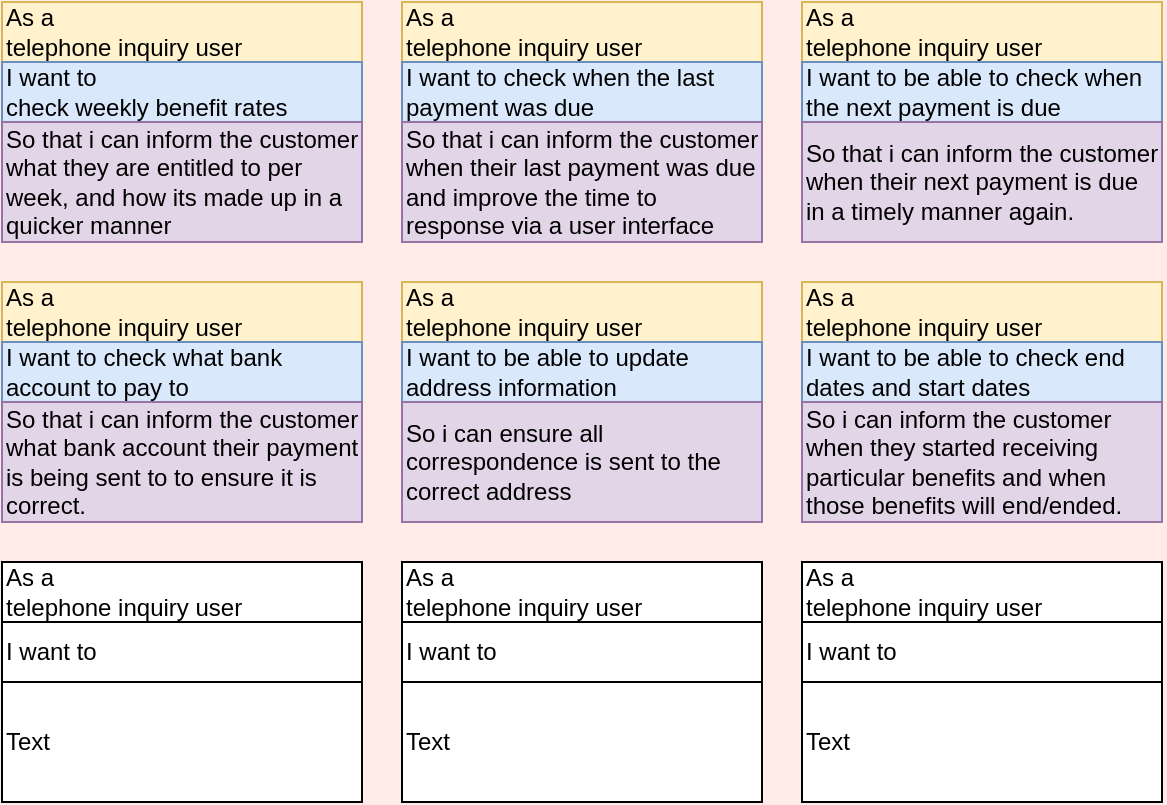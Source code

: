 <mxfile version="16.6.3" type="github">
  <diagram id="C5RBs43oDa-KdzZeNtuy" name="User-Stories">
    <mxGraphModel dx="1426" dy="714" grid="0" gridSize="10" guides="1" tooltips="1" connect="1" arrows="1" fold="1" page="1" pageScale="1" pageWidth="827" pageHeight="1169" background="#FFECE8" math="0" shadow="0">
      <root>
        <mxCell id="WIyWlLk6GJQsqaUBKTNV-0" />
        <mxCell id="WIyWlLk6GJQsqaUBKTNV-1" parent="WIyWlLk6GJQsqaUBKTNV-0" />
        <mxCell id="-pO2XmQCndsoNApmB1Te-9" value="" style="group" vertex="1" connectable="0" parent="WIyWlLk6GJQsqaUBKTNV-1">
          <mxGeometry x="40" y="40" width="180" height="120" as="geometry" />
        </mxCell>
        <mxCell id="-pO2XmQCndsoNApmB1Te-0" value="" style="rounded=0;whiteSpace=wrap;html=1;" vertex="1" parent="-pO2XmQCndsoNApmB1Te-9">
          <mxGeometry width="180" height="120" as="geometry" />
        </mxCell>
        <mxCell id="-pO2XmQCndsoNApmB1Te-2" value="" style="endArrow=none;html=1;rounded=0;exitX=0;exitY=0.25;exitDx=0;exitDy=0;entryX=1;entryY=0.25;entryDx=0;entryDy=0;" edge="1" parent="-pO2XmQCndsoNApmB1Te-9" source="-pO2XmQCndsoNApmB1Te-0" target="-pO2XmQCndsoNApmB1Te-0">
          <mxGeometry width="50" height="50" relative="1" as="geometry">
            <mxPoint x="350" y="230" as="sourcePoint" />
            <mxPoint x="400" y="180" as="targetPoint" />
            <Array as="points" />
          </mxGeometry>
        </mxCell>
        <mxCell id="-pO2XmQCndsoNApmB1Te-3" value="&lt;div align=&quot;left&quot;&gt;As a &lt;/div&gt;telephone inquiry user" style="text;html=1;strokeColor=#d6b656;fillColor=#fff2cc;align=left;verticalAlign=middle;whiteSpace=wrap;rounded=0;" vertex="1" parent="-pO2XmQCndsoNApmB1Te-9">
          <mxGeometry width="180" height="30" as="geometry" />
        </mxCell>
        <mxCell id="-pO2XmQCndsoNApmB1Te-6" value="" style="endArrow=none;html=1;rounded=0;entryX=1;entryY=0.5;entryDx=0;entryDy=0;" edge="1" parent="-pO2XmQCndsoNApmB1Te-9" target="-pO2XmQCndsoNApmB1Te-0">
          <mxGeometry width="50" height="50" relative="1" as="geometry">
            <mxPoint y="60" as="sourcePoint" />
            <mxPoint x="50" y="10" as="targetPoint" />
          </mxGeometry>
        </mxCell>
        <mxCell id="-pO2XmQCndsoNApmB1Te-7" value="&lt;div align=&quot;left&quot;&gt;I want to &lt;/div&gt;check weekly benefit rates" style="text;html=1;strokeColor=#6c8ebf;fillColor=#dae8fc;align=left;verticalAlign=middle;whiteSpace=wrap;rounded=0;" vertex="1" parent="-pO2XmQCndsoNApmB1Te-9">
          <mxGeometry y="30" width="180" height="30" as="geometry" />
        </mxCell>
        <mxCell id="-pO2XmQCndsoNApmB1Te-8" value="So that i can inform the customer what they are entitled to per week, and how its made up in a quicker manner" style="text;html=1;strokeColor=#9673a6;fillColor=#e1d5e7;align=left;verticalAlign=middle;whiteSpace=wrap;rounded=0;" vertex="1" parent="-pO2XmQCndsoNApmB1Te-9">
          <mxGeometry y="60" width="180" height="60" as="geometry" />
        </mxCell>
        <mxCell id="-pO2XmQCndsoNApmB1Te-10" value="" style="group;fillColor=#fff2cc;strokeColor=#d6b656;" vertex="1" connectable="0" parent="WIyWlLk6GJQsqaUBKTNV-1">
          <mxGeometry x="240" y="40" width="180" height="120" as="geometry" />
        </mxCell>
        <mxCell id="-pO2XmQCndsoNApmB1Te-11" value="" style="rounded=0;whiteSpace=wrap;html=1;" vertex="1" parent="-pO2XmQCndsoNApmB1Te-10">
          <mxGeometry width="180" height="120" as="geometry" />
        </mxCell>
        <mxCell id="-pO2XmQCndsoNApmB1Te-12" value="" style="endArrow=none;html=1;rounded=0;exitX=0;exitY=0.25;exitDx=0;exitDy=0;entryX=1;entryY=0.25;entryDx=0;entryDy=0;" edge="1" parent="-pO2XmQCndsoNApmB1Te-10" source="-pO2XmQCndsoNApmB1Te-11" target="-pO2XmQCndsoNApmB1Te-11">
          <mxGeometry width="50" height="50" relative="1" as="geometry">
            <mxPoint x="350" y="230" as="sourcePoint" />
            <mxPoint x="400" y="180" as="targetPoint" />
            <Array as="points" />
          </mxGeometry>
        </mxCell>
        <mxCell id="-pO2XmQCndsoNApmB1Te-13" value="&lt;div align=&quot;left&quot;&gt;As a &lt;/div&gt;telephone inquiry user" style="text;html=1;strokeColor=#d6b656;fillColor=#fff2cc;align=left;verticalAlign=middle;whiteSpace=wrap;rounded=0;" vertex="1" parent="-pO2XmQCndsoNApmB1Te-10">
          <mxGeometry width="180" height="30" as="geometry" />
        </mxCell>
        <mxCell id="-pO2XmQCndsoNApmB1Te-14" value="" style="endArrow=none;html=1;rounded=0;entryX=1;entryY=0.5;entryDx=0;entryDy=0;" edge="1" parent="-pO2XmQCndsoNApmB1Te-10" target="-pO2XmQCndsoNApmB1Te-11">
          <mxGeometry width="50" height="50" relative="1" as="geometry">
            <mxPoint y="60" as="sourcePoint" />
            <mxPoint x="50" y="10" as="targetPoint" />
          </mxGeometry>
        </mxCell>
        <mxCell id="-pO2XmQCndsoNApmB1Te-15" value="I want to check when the last payment was due" style="text;html=1;strokeColor=#6c8ebf;fillColor=#dae8fc;align=left;verticalAlign=middle;whiteSpace=wrap;rounded=0;" vertex="1" parent="-pO2XmQCndsoNApmB1Te-10">
          <mxGeometry y="30" width="180" height="30" as="geometry" />
        </mxCell>
        <mxCell id="-pO2XmQCndsoNApmB1Te-16" value="So that i can inform the customer when their last payment was due and improve the time to response via a user interface" style="text;html=1;strokeColor=#9673a6;fillColor=#e1d5e7;align=left;verticalAlign=middle;whiteSpace=wrap;rounded=0;" vertex="1" parent="-pO2XmQCndsoNApmB1Te-10">
          <mxGeometry y="60" width="180" height="60" as="geometry" />
        </mxCell>
        <mxCell id="-pO2XmQCndsoNApmB1Te-17" value="" style="group" vertex="1" connectable="0" parent="WIyWlLk6GJQsqaUBKTNV-1">
          <mxGeometry x="440" y="40" width="180" height="120" as="geometry" />
        </mxCell>
        <mxCell id="-pO2XmQCndsoNApmB1Te-18" value="" style="rounded=0;whiteSpace=wrap;html=1;" vertex="1" parent="-pO2XmQCndsoNApmB1Te-17">
          <mxGeometry width="180" height="120" as="geometry" />
        </mxCell>
        <mxCell id="-pO2XmQCndsoNApmB1Te-19" value="" style="endArrow=none;html=1;rounded=0;exitX=0;exitY=0.25;exitDx=0;exitDy=0;entryX=1;entryY=0.25;entryDx=0;entryDy=0;" edge="1" parent="-pO2XmQCndsoNApmB1Te-17" source="-pO2XmQCndsoNApmB1Te-18" target="-pO2XmQCndsoNApmB1Te-18">
          <mxGeometry width="50" height="50" relative="1" as="geometry">
            <mxPoint x="350" y="230" as="sourcePoint" />
            <mxPoint x="400" y="180" as="targetPoint" />
            <Array as="points" />
          </mxGeometry>
        </mxCell>
        <mxCell id="-pO2XmQCndsoNApmB1Te-20" value="&lt;div align=&quot;left&quot;&gt;As a &lt;/div&gt;telephone inquiry user" style="text;html=1;strokeColor=#d6b656;fillColor=#fff2cc;align=left;verticalAlign=middle;whiteSpace=wrap;rounded=0;" vertex="1" parent="-pO2XmQCndsoNApmB1Te-17">
          <mxGeometry width="180" height="30" as="geometry" />
        </mxCell>
        <mxCell id="-pO2XmQCndsoNApmB1Te-21" value="" style="endArrow=none;html=1;rounded=0;entryX=1;entryY=0.5;entryDx=0;entryDy=0;" edge="1" parent="-pO2XmQCndsoNApmB1Te-17" target="-pO2XmQCndsoNApmB1Te-18">
          <mxGeometry width="50" height="50" relative="1" as="geometry">
            <mxPoint y="60" as="sourcePoint" />
            <mxPoint x="50" y="10" as="targetPoint" />
          </mxGeometry>
        </mxCell>
        <mxCell id="-pO2XmQCndsoNApmB1Te-22" value="&lt;div align=&quot;left&quot;&gt;I want to be able to check when the next payment is due&lt;br&gt;&lt;/div&gt;" style="text;html=1;strokeColor=#6c8ebf;fillColor=#dae8fc;align=left;verticalAlign=middle;whiteSpace=wrap;rounded=0;" vertex="1" parent="-pO2XmQCndsoNApmB1Te-17">
          <mxGeometry y="30" width="180" height="30" as="geometry" />
        </mxCell>
        <mxCell id="-pO2XmQCndsoNApmB1Te-23" value="So that i can inform the customer when their next payment is due in a timely manner again." style="text;html=1;strokeColor=#9673a6;fillColor=#e1d5e7;align=left;verticalAlign=middle;whiteSpace=wrap;rounded=0;" vertex="1" parent="-pO2XmQCndsoNApmB1Te-17">
          <mxGeometry y="60" width="180" height="60" as="geometry" />
        </mxCell>
        <mxCell id="-pO2XmQCndsoNApmB1Te-24" value="" style="group" vertex="1" connectable="0" parent="WIyWlLk6GJQsqaUBKTNV-1">
          <mxGeometry x="40" y="180" width="180" height="120" as="geometry" />
        </mxCell>
        <mxCell id="-pO2XmQCndsoNApmB1Te-25" value="" style="rounded=0;whiteSpace=wrap;html=1;" vertex="1" parent="-pO2XmQCndsoNApmB1Te-24">
          <mxGeometry width="180" height="120" as="geometry" />
        </mxCell>
        <mxCell id="-pO2XmQCndsoNApmB1Te-26" value="" style="endArrow=none;html=1;rounded=0;exitX=0;exitY=0.25;exitDx=0;exitDy=0;entryX=1;entryY=0.25;entryDx=0;entryDy=0;" edge="1" parent="-pO2XmQCndsoNApmB1Te-24" source="-pO2XmQCndsoNApmB1Te-25" target="-pO2XmQCndsoNApmB1Te-25">
          <mxGeometry width="50" height="50" relative="1" as="geometry">
            <mxPoint x="350" y="230" as="sourcePoint" />
            <mxPoint x="400" y="180" as="targetPoint" />
            <Array as="points" />
          </mxGeometry>
        </mxCell>
        <mxCell id="-pO2XmQCndsoNApmB1Te-27" value="&lt;div align=&quot;left&quot;&gt;As a &lt;/div&gt;telephone inquiry user" style="text;html=1;strokeColor=#d6b656;fillColor=#fff2cc;align=left;verticalAlign=middle;whiteSpace=wrap;rounded=0;" vertex="1" parent="-pO2XmQCndsoNApmB1Te-24">
          <mxGeometry width="180" height="30" as="geometry" />
        </mxCell>
        <mxCell id="-pO2XmQCndsoNApmB1Te-28" value="" style="endArrow=none;html=1;rounded=0;entryX=1;entryY=0.5;entryDx=0;entryDy=0;" edge="1" parent="-pO2XmQCndsoNApmB1Te-24" target="-pO2XmQCndsoNApmB1Te-25">
          <mxGeometry width="50" height="50" relative="1" as="geometry">
            <mxPoint y="60" as="sourcePoint" />
            <mxPoint x="50" y="10" as="targetPoint" />
          </mxGeometry>
        </mxCell>
        <mxCell id="-pO2XmQCndsoNApmB1Te-29" value="&lt;div align=&quot;left&quot;&gt;I want to check what bank account to pay to&lt;span style=&quot;white-space: pre&quot;&gt;	&lt;/span&gt;&lt;br&gt;&lt;/div&gt;" style="text;html=1;strokeColor=#6c8ebf;fillColor=#dae8fc;align=left;verticalAlign=middle;whiteSpace=wrap;rounded=0;" vertex="1" parent="-pO2XmQCndsoNApmB1Te-24">
          <mxGeometry y="30" width="180" height="30" as="geometry" />
        </mxCell>
        <mxCell id="-pO2XmQCndsoNApmB1Te-30" value="So that i can inform the customer what bank account their payment is being sent to to ensure it is correct." style="text;html=1;strokeColor=#9673a6;fillColor=#e1d5e7;align=left;verticalAlign=middle;whiteSpace=wrap;rounded=0;" vertex="1" parent="-pO2XmQCndsoNApmB1Te-24">
          <mxGeometry y="60" width="180" height="60" as="geometry" />
        </mxCell>
        <mxCell id="-pO2XmQCndsoNApmB1Te-31" value="" style="group" vertex="1" connectable="0" parent="WIyWlLk6GJQsqaUBKTNV-1">
          <mxGeometry x="240" y="180" width="180" height="120" as="geometry" />
        </mxCell>
        <mxCell id="-pO2XmQCndsoNApmB1Te-32" value="" style="rounded=0;whiteSpace=wrap;html=1;" vertex="1" parent="-pO2XmQCndsoNApmB1Te-31">
          <mxGeometry width="180" height="120" as="geometry" />
        </mxCell>
        <mxCell id="-pO2XmQCndsoNApmB1Te-33" value="" style="endArrow=none;html=1;rounded=0;exitX=0;exitY=0.25;exitDx=0;exitDy=0;entryX=1;entryY=0.25;entryDx=0;entryDy=0;" edge="1" parent="-pO2XmQCndsoNApmB1Te-31" source="-pO2XmQCndsoNApmB1Te-32" target="-pO2XmQCndsoNApmB1Te-32">
          <mxGeometry width="50" height="50" relative="1" as="geometry">
            <mxPoint x="350" y="230" as="sourcePoint" />
            <mxPoint x="400" y="180" as="targetPoint" />
            <Array as="points" />
          </mxGeometry>
        </mxCell>
        <mxCell id="-pO2XmQCndsoNApmB1Te-34" value="&lt;div align=&quot;left&quot;&gt;As a &lt;/div&gt;telephone inquiry user" style="text;html=1;strokeColor=#d6b656;fillColor=#fff2cc;align=left;verticalAlign=middle;whiteSpace=wrap;rounded=0;" vertex="1" parent="-pO2XmQCndsoNApmB1Te-31">
          <mxGeometry width="180" height="30" as="geometry" />
        </mxCell>
        <mxCell id="-pO2XmQCndsoNApmB1Te-35" value="" style="endArrow=none;html=1;rounded=0;entryX=1;entryY=0.5;entryDx=0;entryDy=0;" edge="1" parent="-pO2XmQCndsoNApmB1Te-31" target="-pO2XmQCndsoNApmB1Te-32">
          <mxGeometry width="50" height="50" relative="1" as="geometry">
            <mxPoint y="60" as="sourcePoint" />
            <mxPoint x="50" y="10" as="targetPoint" />
          </mxGeometry>
        </mxCell>
        <mxCell id="-pO2XmQCndsoNApmB1Te-36" value="&lt;div align=&quot;left&quot;&gt;I want to be able to update address information &lt;/div&gt;" style="text;html=1;strokeColor=#6c8ebf;fillColor=#dae8fc;align=left;verticalAlign=middle;whiteSpace=wrap;rounded=0;" vertex="1" parent="-pO2XmQCndsoNApmB1Te-31">
          <mxGeometry y="30" width="180" height="30" as="geometry" />
        </mxCell>
        <mxCell id="-pO2XmQCndsoNApmB1Te-37" value="So i can ensure all correspondence is sent to the correct address" style="text;html=1;strokeColor=#9673a6;fillColor=#e1d5e7;align=left;verticalAlign=middle;whiteSpace=wrap;rounded=0;" vertex="1" parent="-pO2XmQCndsoNApmB1Te-31">
          <mxGeometry y="60" width="180" height="60" as="geometry" />
        </mxCell>
        <mxCell id="-pO2XmQCndsoNApmB1Te-38" value="" style="group" vertex="1" connectable="0" parent="WIyWlLk6GJQsqaUBKTNV-1">
          <mxGeometry x="440" y="180" width="180" height="120" as="geometry" />
        </mxCell>
        <mxCell id="-pO2XmQCndsoNApmB1Te-39" value="" style="rounded=0;whiteSpace=wrap;html=1;" vertex="1" parent="-pO2XmQCndsoNApmB1Te-38">
          <mxGeometry width="180" height="120" as="geometry" />
        </mxCell>
        <mxCell id="-pO2XmQCndsoNApmB1Te-40" value="" style="endArrow=none;html=1;rounded=0;exitX=0;exitY=0.25;exitDx=0;exitDy=0;entryX=1;entryY=0.25;entryDx=0;entryDy=0;" edge="1" parent="-pO2XmQCndsoNApmB1Te-38" source="-pO2XmQCndsoNApmB1Te-39" target="-pO2XmQCndsoNApmB1Te-39">
          <mxGeometry width="50" height="50" relative="1" as="geometry">
            <mxPoint x="350" y="230" as="sourcePoint" />
            <mxPoint x="400" y="180" as="targetPoint" />
            <Array as="points" />
          </mxGeometry>
        </mxCell>
        <mxCell id="-pO2XmQCndsoNApmB1Te-41" value="&lt;div align=&quot;left&quot;&gt;As a &lt;/div&gt;telephone inquiry user" style="text;html=1;strokeColor=#d6b656;fillColor=#fff2cc;align=left;verticalAlign=middle;whiteSpace=wrap;rounded=0;" vertex="1" parent="-pO2XmQCndsoNApmB1Te-38">
          <mxGeometry width="180" height="30" as="geometry" />
        </mxCell>
        <mxCell id="-pO2XmQCndsoNApmB1Te-42" value="" style="endArrow=none;html=1;rounded=0;entryX=1;entryY=0.5;entryDx=0;entryDy=0;" edge="1" parent="-pO2XmQCndsoNApmB1Te-38" target="-pO2XmQCndsoNApmB1Te-39">
          <mxGeometry width="50" height="50" relative="1" as="geometry">
            <mxPoint y="60" as="sourcePoint" />
            <mxPoint x="50" y="10" as="targetPoint" />
          </mxGeometry>
        </mxCell>
        <mxCell id="-pO2XmQCndsoNApmB1Te-43" value="&lt;div align=&quot;left&quot;&gt;I want to be able to check end dates and start dates &lt;br&gt;&lt;/div&gt;" style="text;html=1;strokeColor=#6c8ebf;fillColor=#dae8fc;align=left;verticalAlign=middle;whiteSpace=wrap;rounded=0;" vertex="1" parent="-pO2XmQCndsoNApmB1Te-38">
          <mxGeometry y="30" width="180" height="30" as="geometry" />
        </mxCell>
        <mxCell id="-pO2XmQCndsoNApmB1Te-44" value="So i can inform the customer when they started receiving particular benefits and when those benefits will end/ended." style="text;html=1;strokeColor=#9673a6;fillColor=#e1d5e7;align=left;verticalAlign=middle;whiteSpace=wrap;rounded=0;" vertex="1" parent="-pO2XmQCndsoNApmB1Te-38">
          <mxGeometry y="60" width="180" height="60" as="geometry" />
        </mxCell>
        <mxCell id="-pO2XmQCndsoNApmB1Te-45" value="" style="group" vertex="1" connectable="0" parent="WIyWlLk6GJQsqaUBKTNV-1">
          <mxGeometry x="40" y="320" width="180" height="120" as="geometry" />
        </mxCell>
        <mxCell id="-pO2XmQCndsoNApmB1Te-46" value="" style="rounded=0;whiteSpace=wrap;html=1;" vertex="1" parent="-pO2XmQCndsoNApmB1Te-45">
          <mxGeometry width="180" height="120" as="geometry" />
        </mxCell>
        <mxCell id="-pO2XmQCndsoNApmB1Te-47" value="" style="endArrow=none;html=1;rounded=0;exitX=0;exitY=0.25;exitDx=0;exitDy=0;entryX=1;entryY=0.25;entryDx=0;entryDy=0;" edge="1" parent="-pO2XmQCndsoNApmB1Te-45" source="-pO2XmQCndsoNApmB1Te-46" target="-pO2XmQCndsoNApmB1Te-46">
          <mxGeometry width="50" height="50" relative="1" as="geometry">
            <mxPoint x="350" y="230" as="sourcePoint" />
            <mxPoint x="400" y="180" as="targetPoint" />
            <Array as="points" />
          </mxGeometry>
        </mxCell>
        <mxCell id="-pO2XmQCndsoNApmB1Te-48" value="&lt;div align=&quot;left&quot;&gt;As a &lt;/div&gt;telephone inquiry user" style="text;html=1;strokeColor=none;fillColor=none;align=left;verticalAlign=middle;whiteSpace=wrap;rounded=0;" vertex="1" parent="-pO2XmQCndsoNApmB1Te-45">
          <mxGeometry width="180" height="30" as="geometry" />
        </mxCell>
        <mxCell id="-pO2XmQCndsoNApmB1Te-49" value="" style="endArrow=none;html=1;rounded=0;entryX=1;entryY=0.5;entryDx=0;entryDy=0;" edge="1" parent="-pO2XmQCndsoNApmB1Te-45" target="-pO2XmQCndsoNApmB1Te-46">
          <mxGeometry width="50" height="50" relative="1" as="geometry">
            <mxPoint y="60" as="sourcePoint" />
            <mxPoint x="50" y="10" as="targetPoint" />
          </mxGeometry>
        </mxCell>
        <mxCell id="-pO2XmQCndsoNApmB1Te-50" value="&lt;div align=&quot;left&quot;&gt;I want to &lt;/div&gt;" style="text;html=1;strokeColor=none;fillColor=none;align=left;verticalAlign=middle;whiteSpace=wrap;rounded=0;" vertex="1" parent="-pO2XmQCndsoNApmB1Te-45">
          <mxGeometry y="30" width="180" height="30" as="geometry" />
        </mxCell>
        <mxCell id="-pO2XmQCndsoNApmB1Te-51" value="&lt;div align=&quot;left&quot;&gt;Text&lt;/div&gt;" style="text;html=1;strokeColor=none;fillColor=none;align=left;verticalAlign=middle;whiteSpace=wrap;rounded=0;" vertex="1" parent="-pO2XmQCndsoNApmB1Te-45">
          <mxGeometry y="60" width="180" height="60" as="geometry" />
        </mxCell>
        <mxCell id="-pO2XmQCndsoNApmB1Te-52" value="" style="group" vertex="1" connectable="0" parent="WIyWlLk6GJQsqaUBKTNV-1">
          <mxGeometry x="240" y="320" width="180" height="120" as="geometry" />
        </mxCell>
        <mxCell id="-pO2XmQCndsoNApmB1Te-53" value="" style="rounded=0;whiteSpace=wrap;html=1;" vertex="1" parent="-pO2XmQCndsoNApmB1Te-52">
          <mxGeometry width="180" height="120" as="geometry" />
        </mxCell>
        <mxCell id="-pO2XmQCndsoNApmB1Te-54" value="" style="endArrow=none;html=1;rounded=0;exitX=0;exitY=0.25;exitDx=0;exitDy=0;entryX=1;entryY=0.25;entryDx=0;entryDy=0;" edge="1" parent="-pO2XmQCndsoNApmB1Te-52" source="-pO2XmQCndsoNApmB1Te-53" target="-pO2XmQCndsoNApmB1Te-53">
          <mxGeometry width="50" height="50" relative="1" as="geometry">
            <mxPoint x="350" y="230" as="sourcePoint" />
            <mxPoint x="400" y="180" as="targetPoint" />
            <Array as="points" />
          </mxGeometry>
        </mxCell>
        <mxCell id="-pO2XmQCndsoNApmB1Te-55" value="&lt;div align=&quot;left&quot;&gt;As a &lt;/div&gt;telephone inquiry user" style="text;html=1;strokeColor=none;fillColor=none;align=left;verticalAlign=middle;whiteSpace=wrap;rounded=0;" vertex="1" parent="-pO2XmQCndsoNApmB1Te-52">
          <mxGeometry width="180" height="30" as="geometry" />
        </mxCell>
        <mxCell id="-pO2XmQCndsoNApmB1Te-56" value="" style="endArrow=none;html=1;rounded=0;entryX=1;entryY=0.5;entryDx=0;entryDy=0;" edge="1" parent="-pO2XmQCndsoNApmB1Te-52" target="-pO2XmQCndsoNApmB1Te-53">
          <mxGeometry width="50" height="50" relative="1" as="geometry">
            <mxPoint y="60" as="sourcePoint" />
            <mxPoint x="50" y="10" as="targetPoint" />
          </mxGeometry>
        </mxCell>
        <mxCell id="-pO2XmQCndsoNApmB1Te-57" value="&lt;div align=&quot;left&quot;&gt;I want to &lt;/div&gt;" style="text;html=1;strokeColor=none;fillColor=none;align=left;verticalAlign=middle;whiteSpace=wrap;rounded=0;" vertex="1" parent="-pO2XmQCndsoNApmB1Te-52">
          <mxGeometry y="30" width="180" height="30" as="geometry" />
        </mxCell>
        <mxCell id="-pO2XmQCndsoNApmB1Te-58" value="&lt;div align=&quot;left&quot;&gt;Text&lt;/div&gt;" style="text;html=1;strokeColor=none;fillColor=none;align=left;verticalAlign=middle;whiteSpace=wrap;rounded=0;" vertex="1" parent="-pO2XmQCndsoNApmB1Te-52">
          <mxGeometry y="60" width="180" height="60" as="geometry" />
        </mxCell>
        <mxCell id="-pO2XmQCndsoNApmB1Te-59" value="" style="group" vertex="1" connectable="0" parent="WIyWlLk6GJQsqaUBKTNV-1">
          <mxGeometry x="440" y="320" width="180" height="120" as="geometry" />
        </mxCell>
        <mxCell id="-pO2XmQCndsoNApmB1Te-60" value="" style="rounded=0;whiteSpace=wrap;html=1;" vertex="1" parent="-pO2XmQCndsoNApmB1Te-59">
          <mxGeometry width="180" height="120" as="geometry" />
        </mxCell>
        <mxCell id="-pO2XmQCndsoNApmB1Te-61" value="" style="endArrow=none;html=1;rounded=0;exitX=0;exitY=0.25;exitDx=0;exitDy=0;entryX=1;entryY=0.25;entryDx=0;entryDy=0;" edge="1" parent="-pO2XmQCndsoNApmB1Te-59" source="-pO2XmQCndsoNApmB1Te-60" target="-pO2XmQCndsoNApmB1Te-60">
          <mxGeometry width="50" height="50" relative="1" as="geometry">
            <mxPoint x="350" y="230" as="sourcePoint" />
            <mxPoint x="400" y="180" as="targetPoint" />
            <Array as="points" />
          </mxGeometry>
        </mxCell>
        <mxCell id="-pO2XmQCndsoNApmB1Te-62" value="&lt;div align=&quot;left&quot;&gt;As a &lt;/div&gt;telephone inquiry user" style="text;html=1;strokeColor=none;fillColor=none;align=left;verticalAlign=middle;whiteSpace=wrap;rounded=0;" vertex="1" parent="-pO2XmQCndsoNApmB1Te-59">
          <mxGeometry width="180" height="30" as="geometry" />
        </mxCell>
        <mxCell id="-pO2XmQCndsoNApmB1Te-63" value="" style="endArrow=none;html=1;rounded=0;entryX=1;entryY=0.5;entryDx=0;entryDy=0;" edge="1" parent="-pO2XmQCndsoNApmB1Te-59" target="-pO2XmQCndsoNApmB1Te-60">
          <mxGeometry width="50" height="50" relative="1" as="geometry">
            <mxPoint y="60" as="sourcePoint" />
            <mxPoint x="50" y="10" as="targetPoint" />
          </mxGeometry>
        </mxCell>
        <mxCell id="-pO2XmQCndsoNApmB1Te-64" value="&lt;div align=&quot;left&quot;&gt;I want to &lt;/div&gt;" style="text;html=1;strokeColor=none;fillColor=none;align=left;verticalAlign=middle;whiteSpace=wrap;rounded=0;" vertex="1" parent="-pO2XmQCndsoNApmB1Te-59">
          <mxGeometry y="30" width="180" height="30" as="geometry" />
        </mxCell>
        <mxCell id="-pO2XmQCndsoNApmB1Te-65" value="&lt;div align=&quot;left&quot;&gt;Text&lt;/div&gt;" style="text;html=1;strokeColor=none;fillColor=none;align=left;verticalAlign=middle;whiteSpace=wrap;rounded=0;" vertex="1" parent="-pO2XmQCndsoNApmB1Te-59">
          <mxGeometry y="60" width="180" height="60" as="geometry" />
        </mxCell>
      </root>
    </mxGraphModel>
  </diagram>
</mxfile>
